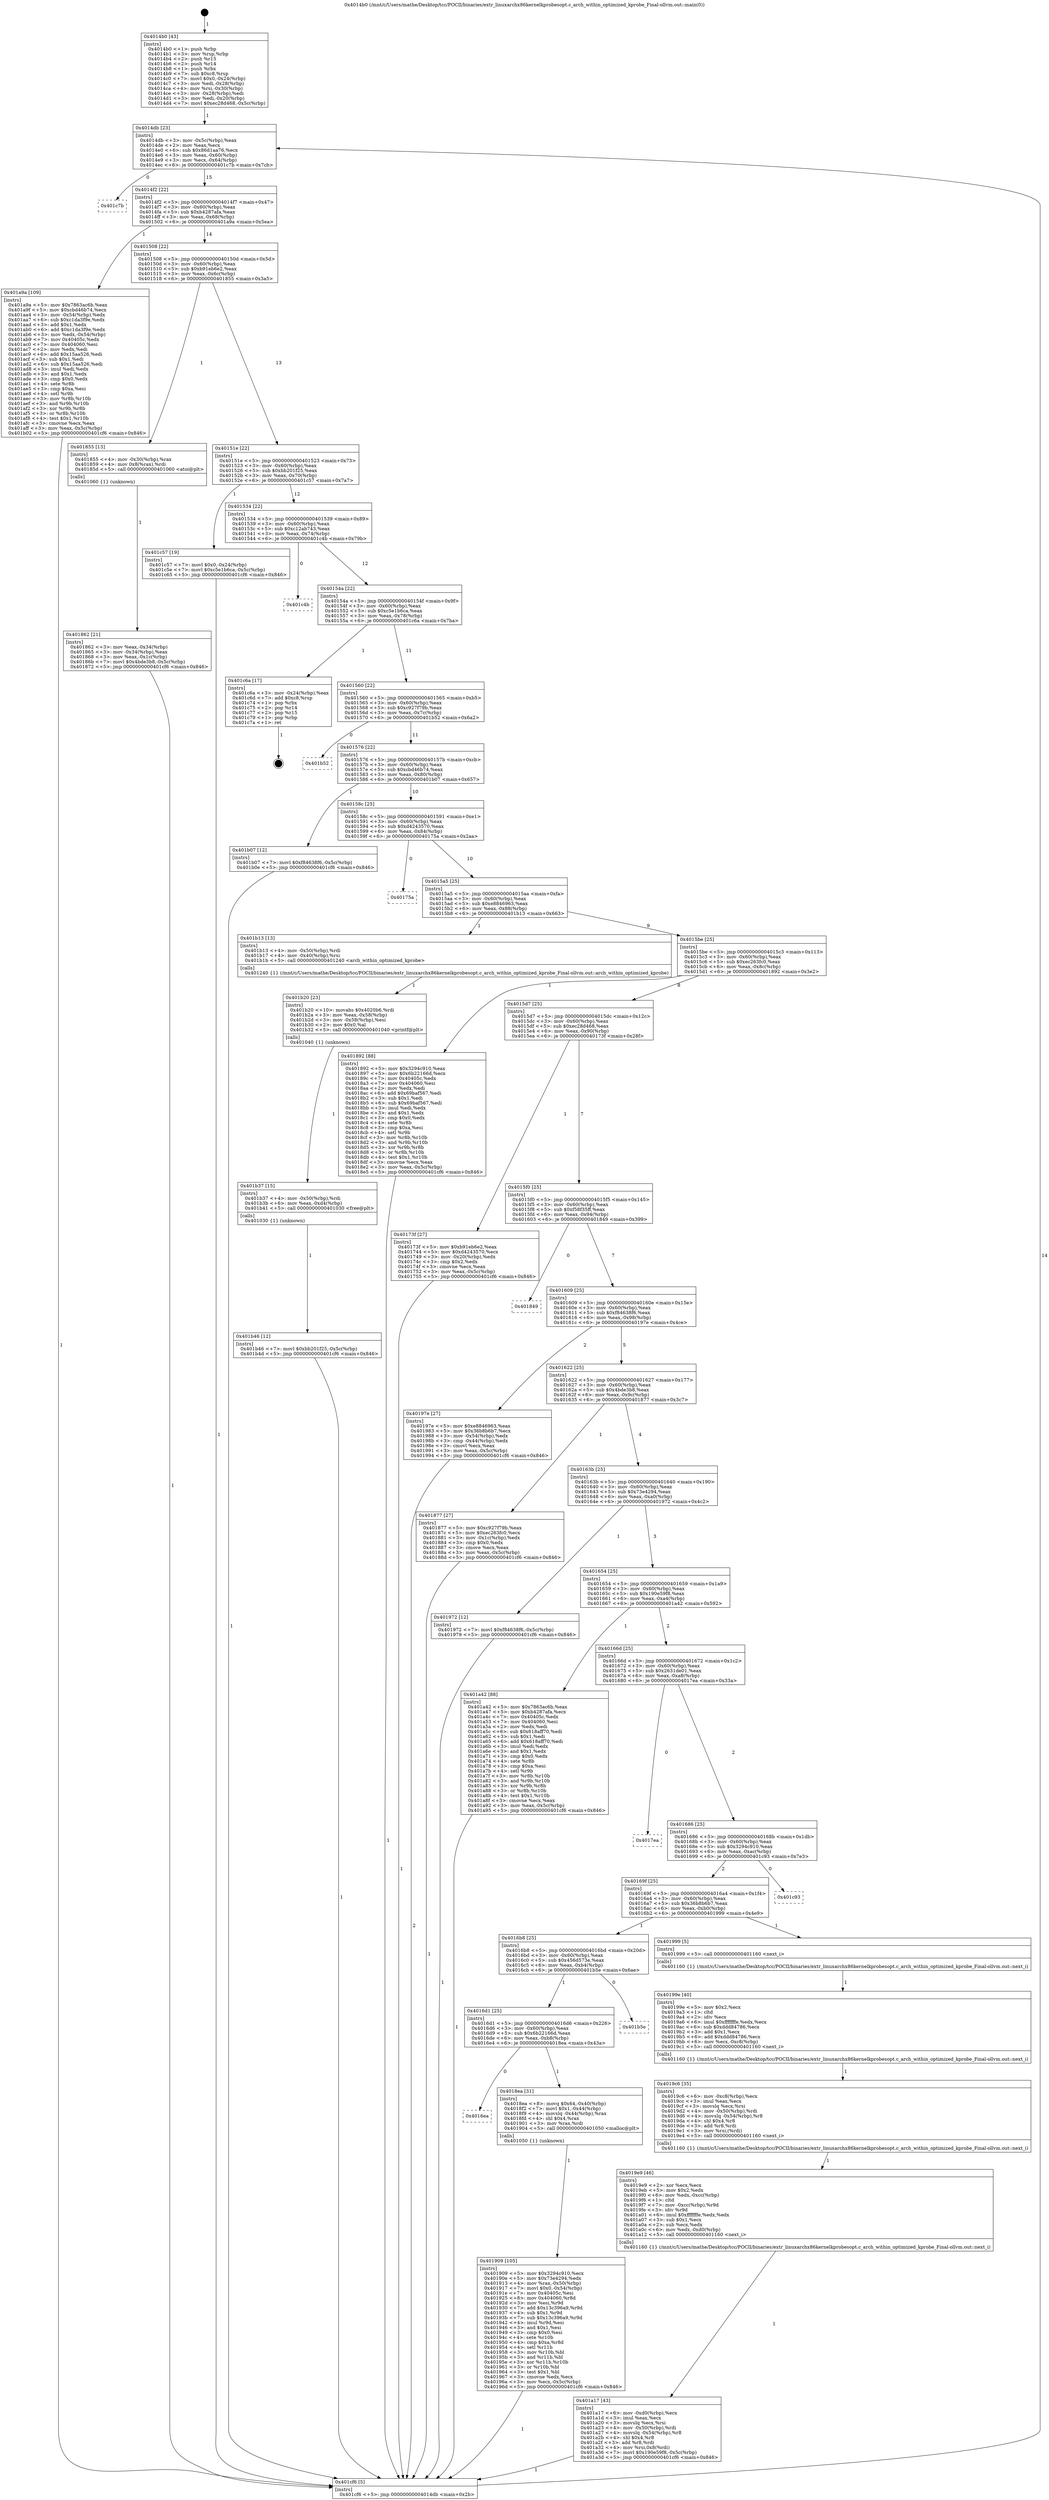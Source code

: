 digraph "0x4014b0" {
  label = "0x4014b0 (/mnt/c/Users/mathe/Desktop/tcc/POCII/binaries/extr_linuxarchx86kernelkprobesopt.c_arch_within_optimized_kprobe_Final-ollvm.out::main(0))"
  labelloc = "t"
  node[shape=record]

  Entry [label="",width=0.3,height=0.3,shape=circle,fillcolor=black,style=filled]
  "0x4014db" [label="{
     0x4014db [23]\l
     | [instrs]\l
     &nbsp;&nbsp;0x4014db \<+3\>: mov -0x5c(%rbp),%eax\l
     &nbsp;&nbsp;0x4014de \<+2\>: mov %eax,%ecx\l
     &nbsp;&nbsp;0x4014e0 \<+6\>: sub $0x86d1aa76,%ecx\l
     &nbsp;&nbsp;0x4014e6 \<+3\>: mov %eax,-0x60(%rbp)\l
     &nbsp;&nbsp;0x4014e9 \<+3\>: mov %ecx,-0x64(%rbp)\l
     &nbsp;&nbsp;0x4014ec \<+6\>: je 0000000000401c7b \<main+0x7cb\>\l
  }"]
  "0x401c7b" [label="{
     0x401c7b\l
  }", style=dashed]
  "0x4014f2" [label="{
     0x4014f2 [22]\l
     | [instrs]\l
     &nbsp;&nbsp;0x4014f2 \<+5\>: jmp 00000000004014f7 \<main+0x47\>\l
     &nbsp;&nbsp;0x4014f7 \<+3\>: mov -0x60(%rbp),%eax\l
     &nbsp;&nbsp;0x4014fa \<+5\>: sub $0xb4287afa,%eax\l
     &nbsp;&nbsp;0x4014ff \<+3\>: mov %eax,-0x68(%rbp)\l
     &nbsp;&nbsp;0x401502 \<+6\>: je 0000000000401a9a \<main+0x5ea\>\l
  }"]
  Exit [label="",width=0.3,height=0.3,shape=circle,fillcolor=black,style=filled,peripheries=2]
  "0x401a9a" [label="{
     0x401a9a [109]\l
     | [instrs]\l
     &nbsp;&nbsp;0x401a9a \<+5\>: mov $0x7863ac6b,%eax\l
     &nbsp;&nbsp;0x401a9f \<+5\>: mov $0xcbd46b74,%ecx\l
     &nbsp;&nbsp;0x401aa4 \<+3\>: mov -0x54(%rbp),%edx\l
     &nbsp;&nbsp;0x401aa7 \<+6\>: sub $0xc1da3f9e,%edx\l
     &nbsp;&nbsp;0x401aad \<+3\>: add $0x1,%edx\l
     &nbsp;&nbsp;0x401ab0 \<+6\>: add $0xc1da3f9e,%edx\l
     &nbsp;&nbsp;0x401ab6 \<+3\>: mov %edx,-0x54(%rbp)\l
     &nbsp;&nbsp;0x401ab9 \<+7\>: mov 0x40405c,%edx\l
     &nbsp;&nbsp;0x401ac0 \<+7\>: mov 0x404060,%esi\l
     &nbsp;&nbsp;0x401ac7 \<+2\>: mov %edx,%edi\l
     &nbsp;&nbsp;0x401ac9 \<+6\>: add $0x15aa526,%edi\l
     &nbsp;&nbsp;0x401acf \<+3\>: sub $0x1,%edi\l
     &nbsp;&nbsp;0x401ad2 \<+6\>: sub $0x15aa526,%edi\l
     &nbsp;&nbsp;0x401ad8 \<+3\>: imul %edi,%edx\l
     &nbsp;&nbsp;0x401adb \<+3\>: and $0x1,%edx\l
     &nbsp;&nbsp;0x401ade \<+3\>: cmp $0x0,%edx\l
     &nbsp;&nbsp;0x401ae1 \<+4\>: sete %r8b\l
     &nbsp;&nbsp;0x401ae5 \<+3\>: cmp $0xa,%esi\l
     &nbsp;&nbsp;0x401ae8 \<+4\>: setl %r9b\l
     &nbsp;&nbsp;0x401aec \<+3\>: mov %r8b,%r10b\l
     &nbsp;&nbsp;0x401aef \<+3\>: and %r9b,%r10b\l
     &nbsp;&nbsp;0x401af2 \<+3\>: xor %r9b,%r8b\l
     &nbsp;&nbsp;0x401af5 \<+3\>: or %r8b,%r10b\l
     &nbsp;&nbsp;0x401af8 \<+4\>: test $0x1,%r10b\l
     &nbsp;&nbsp;0x401afc \<+3\>: cmovne %ecx,%eax\l
     &nbsp;&nbsp;0x401aff \<+3\>: mov %eax,-0x5c(%rbp)\l
     &nbsp;&nbsp;0x401b02 \<+5\>: jmp 0000000000401cf6 \<main+0x846\>\l
  }"]
  "0x401508" [label="{
     0x401508 [22]\l
     | [instrs]\l
     &nbsp;&nbsp;0x401508 \<+5\>: jmp 000000000040150d \<main+0x5d\>\l
     &nbsp;&nbsp;0x40150d \<+3\>: mov -0x60(%rbp),%eax\l
     &nbsp;&nbsp;0x401510 \<+5\>: sub $0xb91eb6e2,%eax\l
     &nbsp;&nbsp;0x401515 \<+3\>: mov %eax,-0x6c(%rbp)\l
     &nbsp;&nbsp;0x401518 \<+6\>: je 0000000000401855 \<main+0x3a5\>\l
  }"]
  "0x401b46" [label="{
     0x401b46 [12]\l
     | [instrs]\l
     &nbsp;&nbsp;0x401b46 \<+7\>: movl $0xbb201f25,-0x5c(%rbp)\l
     &nbsp;&nbsp;0x401b4d \<+5\>: jmp 0000000000401cf6 \<main+0x846\>\l
  }"]
  "0x401855" [label="{
     0x401855 [13]\l
     | [instrs]\l
     &nbsp;&nbsp;0x401855 \<+4\>: mov -0x30(%rbp),%rax\l
     &nbsp;&nbsp;0x401859 \<+4\>: mov 0x8(%rax),%rdi\l
     &nbsp;&nbsp;0x40185d \<+5\>: call 0000000000401060 \<atoi@plt\>\l
     | [calls]\l
     &nbsp;&nbsp;0x401060 \{1\} (unknown)\l
  }"]
  "0x40151e" [label="{
     0x40151e [22]\l
     | [instrs]\l
     &nbsp;&nbsp;0x40151e \<+5\>: jmp 0000000000401523 \<main+0x73\>\l
     &nbsp;&nbsp;0x401523 \<+3\>: mov -0x60(%rbp),%eax\l
     &nbsp;&nbsp;0x401526 \<+5\>: sub $0xbb201f25,%eax\l
     &nbsp;&nbsp;0x40152b \<+3\>: mov %eax,-0x70(%rbp)\l
     &nbsp;&nbsp;0x40152e \<+6\>: je 0000000000401c57 \<main+0x7a7\>\l
  }"]
  "0x401b37" [label="{
     0x401b37 [15]\l
     | [instrs]\l
     &nbsp;&nbsp;0x401b37 \<+4\>: mov -0x50(%rbp),%rdi\l
     &nbsp;&nbsp;0x401b3b \<+6\>: mov %eax,-0xd4(%rbp)\l
     &nbsp;&nbsp;0x401b41 \<+5\>: call 0000000000401030 \<free@plt\>\l
     | [calls]\l
     &nbsp;&nbsp;0x401030 \{1\} (unknown)\l
  }"]
  "0x401c57" [label="{
     0x401c57 [19]\l
     | [instrs]\l
     &nbsp;&nbsp;0x401c57 \<+7\>: movl $0x0,-0x24(%rbp)\l
     &nbsp;&nbsp;0x401c5e \<+7\>: movl $0xc5e1b6ca,-0x5c(%rbp)\l
     &nbsp;&nbsp;0x401c65 \<+5\>: jmp 0000000000401cf6 \<main+0x846\>\l
  }"]
  "0x401534" [label="{
     0x401534 [22]\l
     | [instrs]\l
     &nbsp;&nbsp;0x401534 \<+5\>: jmp 0000000000401539 \<main+0x89\>\l
     &nbsp;&nbsp;0x401539 \<+3\>: mov -0x60(%rbp),%eax\l
     &nbsp;&nbsp;0x40153c \<+5\>: sub $0xc12ab743,%eax\l
     &nbsp;&nbsp;0x401541 \<+3\>: mov %eax,-0x74(%rbp)\l
     &nbsp;&nbsp;0x401544 \<+6\>: je 0000000000401c4b \<main+0x79b\>\l
  }"]
  "0x401b20" [label="{
     0x401b20 [23]\l
     | [instrs]\l
     &nbsp;&nbsp;0x401b20 \<+10\>: movabs $0x4020b6,%rdi\l
     &nbsp;&nbsp;0x401b2a \<+3\>: mov %eax,-0x58(%rbp)\l
     &nbsp;&nbsp;0x401b2d \<+3\>: mov -0x58(%rbp),%esi\l
     &nbsp;&nbsp;0x401b30 \<+2\>: mov $0x0,%al\l
     &nbsp;&nbsp;0x401b32 \<+5\>: call 0000000000401040 \<printf@plt\>\l
     | [calls]\l
     &nbsp;&nbsp;0x401040 \{1\} (unknown)\l
  }"]
  "0x401c4b" [label="{
     0x401c4b\l
  }", style=dashed]
  "0x40154a" [label="{
     0x40154a [22]\l
     | [instrs]\l
     &nbsp;&nbsp;0x40154a \<+5\>: jmp 000000000040154f \<main+0x9f\>\l
     &nbsp;&nbsp;0x40154f \<+3\>: mov -0x60(%rbp),%eax\l
     &nbsp;&nbsp;0x401552 \<+5\>: sub $0xc5e1b6ca,%eax\l
     &nbsp;&nbsp;0x401557 \<+3\>: mov %eax,-0x78(%rbp)\l
     &nbsp;&nbsp;0x40155a \<+6\>: je 0000000000401c6a \<main+0x7ba\>\l
  }"]
  "0x401a17" [label="{
     0x401a17 [43]\l
     | [instrs]\l
     &nbsp;&nbsp;0x401a17 \<+6\>: mov -0xd0(%rbp),%ecx\l
     &nbsp;&nbsp;0x401a1d \<+3\>: imul %eax,%ecx\l
     &nbsp;&nbsp;0x401a20 \<+3\>: movslq %ecx,%rsi\l
     &nbsp;&nbsp;0x401a23 \<+4\>: mov -0x50(%rbp),%rdi\l
     &nbsp;&nbsp;0x401a27 \<+4\>: movslq -0x54(%rbp),%r8\l
     &nbsp;&nbsp;0x401a2b \<+4\>: shl $0x4,%r8\l
     &nbsp;&nbsp;0x401a2f \<+3\>: add %r8,%rdi\l
     &nbsp;&nbsp;0x401a32 \<+4\>: mov %rsi,0x8(%rdi)\l
     &nbsp;&nbsp;0x401a36 \<+7\>: movl $0x190e59f8,-0x5c(%rbp)\l
     &nbsp;&nbsp;0x401a3d \<+5\>: jmp 0000000000401cf6 \<main+0x846\>\l
  }"]
  "0x401c6a" [label="{
     0x401c6a [17]\l
     | [instrs]\l
     &nbsp;&nbsp;0x401c6a \<+3\>: mov -0x24(%rbp),%eax\l
     &nbsp;&nbsp;0x401c6d \<+7\>: add $0xc8,%rsp\l
     &nbsp;&nbsp;0x401c74 \<+1\>: pop %rbx\l
     &nbsp;&nbsp;0x401c75 \<+2\>: pop %r14\l
     &nbsp;&nbsp;0x401c77 \<+2\>: pop %r15\l
     &nbsp;&nbsp;0x401c79 \<+1\>: pop %rbp\l
     &nbsp;&nbsp;0x401c7a \<+1\>: ret\l
  }"]
  "0x401560" [label="{
     0x401560 [22]\l
     | [instrs]\l
     &nbsp;&nbsp;0x401560 \<+5\>: jmp 0000000000401565 \<main+0xb5\>\l
     &nbsp;&nbsp;0x401565 \<+3\>: mov -0x60(%rbp),%eax\l
     &nbsp;&nbsp;0x401568 \<+5\>: sub $0xc927f79b,%eax\l
     &nbsp;&nbsp;0x40156d \<+3\>: mov %eax,-0x7c(%rbp)\l
     &nbsp;&nbsp;0x401570 \<+6\>: je 0000000000401b52 \<main+0x6a2\>\l
  }"]
  "0x4019e9" [label="{
     0x4019e9 [46]\l
     | [instrs]\l
     &nbsp;&nbsp;0x4019e9 \<+2\>: xor %ecx,%ecx\l
     &nbsp;&nbsp;0x4019eb \<+5\>: mov $0x2,%edx\l
     &nbsp;&nbsp;0x4019f0 \<+6\>: mov %edx,-0xcc(%rbp)\l
     &nbsp;&nbsp;0x4019f6 \<+1\>: cltd\l
     &nbsp;&nbsp;0x4019f7 \<+7\>: mov -0xcc(%rbp),%r9d\l
     &nbsp;&nbsp;0x4019fe \<+3\>: idiv %r9d\l
     &nbsp;&nbsp;0x401a01 \<+6\>: imul $0xfffffffe,%edx,%edx\l
     &nbsp;&nbsp;0x401a07 \<+3\>: sub $0x1,%ecx\l
     &nbsp;&nbsp;0x401a0a \<+2\>: sub %ecx,%edx\l
     &nbsp;&nbsp;0x401a0c \<+6\>: mov %edx,-0xd0(%rbp)\l
     &nbsp;&nbsp;0x401a12 \<+5\>: call 0000000000401160 \<next_i\>\l
     | [calls]\l
     &nbsp;&nbsp;0x401160 \{1\} (/mnt/c/Users/mathe/Desktop/tcc/POCII/binaries/extr_linuxarchx86kernelkprobesopt.c_arch_within_optimized_kprobe_Final-ollvm.out::next_i)\l
  }"]
  "0x401b52" [label="{
     0x401b52\l
  }", style=dashed]
  "0x401576" [label="{
     0x401576 [22]\l
     | [instrs]\l
     &nbsp;&nbsp;0x401576 \<+5\>: jmp 000000000040157b \<main+0xcb\>\l
     &nbsp;&nbsp;0x40157b \<+3\>: mov -0x60(%rbp),%eax\l
     &nbsp;&nbsp;0x40157e \<+5\>: sub $0xcbd46b74,%eax\l
     &nbsp;&nbsp;0x401583 \<+3\>: mov %eax,-0x80(%rbp)\l
     &nbsp;&nbsp;0x401586 \<+6\>: je 0000000000401b07 \<main+0x657\>\l
  }"]
  "0x4019c6" [label="{
     0x4019c6 [35]\l
     | [instrs]\l
     &nbsp;&nbsp;0x4019c6 \<+6\>: mov -0xc8(%rbp),%ecx\l
     &nbsp;&nbsp;0x4019cc \<+3\>: imul %eax,%ecx\l
     &nbsp;&nbsp;0x4019cf \<+3\>: movslq %ecx,%rsi\l
     &nbsp;&nbsp;0x4019d2 \<+4\>: mov -0x50(%rbp),%rdi\l
     &nbsp;&nbsp;0x4019d6 \<+4\>: movslq -0x54(%rbp),%r8\l
     &nbsp;&nbsp;0x4019da \<+4\>: shl $0x4,%r8\l
     &nbsp;&nbsp;0x4019de \<+3\>: add %r8,%rdi\l
     &nbsp;&nbsp;0x4019e1 \<+3\>: mov %rsi,(%rdi)\l
     &nbsp;&nbsp;0x4019e4 \<+5\>: call 0000000000401160 \<next_i\>\l
     | [calls]\l
     &nbsp;&nbsp;0x401160 \{1\} (/mnt/c/Users/mathe/Desktop/tcc/POCII/binaries/extr_linuxarchx86kernelkprobesopt.c_arch_within_optimized_kprobe_Final-ollvm.out::next_i)\l
  }"]
  "0x401b07" [label="{
     0x401b07 [12]\l
     | [instrs]\l
     &nbsp;&nbsp;0x401b07 \<+7\>: movl $0xf84638f6,-0x5c(%rbp)\l
     &nbsp;&nbsp;0x401b0e \<+5\>: jmp 0000000000401cf6 \<main+0x846\>\l
  }"]
  "0x40158c" [label="{
     0x40158c [25]\l
     | [instrs]\l
     &nbsp;&nbsp;0x40158c \<+5\>: jmp 0000000000401591 \<main+0xe1\>\l
     &nbsp;&nbsp;0x401591 \<+3\>: mov -0x60(%rbp),%eax\l
     &nbsp;&nbsp;0x401594 \<+5\>: sub $0xd4243570,%eax\l
     &nbsp;&nbsp;0x401599 \<+6\>: mov %eax,-0x84(%rbp)\l
     &nbsp;&nbsp;0x40159f \<+6\>: je 000000000040175a \<main+0x2aa\>\l
  }"]
  "0x40199e" [label="{
     0x40199e [40]\l
     | [instrs]\l
     &nbsp;&nbsp;0x40199e \<+5\>: mov $0x2,%ecx\l
     &nbsp;&nbsp;0x4019a3 \<+1\>: cltd\l
     &nbsp;&nbsp;0x4019a4 \<+2\>: idiv %ecx\l
     &nbsp;&nbsp;0x4019a6 \<+6\>: imul $0xfffffffe,%edx,%ecx\l
     &nbsp;&nbsp;0x4019ac \<+6\>: sub $0xddd84786,%ecx\l
     &nbsp;&nbsp;0x4019b2 \<+3\>: add $0x1,%ecx\l
     &nbsp;&nbsp;0x4019b5 \<+6\>: add $0xddd84786,%ecx\l
     &nbsp;&nbsp;0x4019bb \<+6\>: mov %ecx,-0xc8(%rbp)\l
     &nbsp;&nbsp;0x4019c1 \<+5\>: call 0000000000401160 \<next_i\>\l
     | [calls]\l
     &nbsp;&nbsp;0x401160 \{1\} (/mnt/c/Users/mathe/Desktop/tcc/POCII/binaries/extr_linuxarchx86kernelkprobesopt.c_arch_within_optimized_kprobe_Final-ollvm.out::next_i)\l
  }"]
  "0x40175a" [label="{
     0x40175a\l
  }", style=dashed]
  "0x4015a5" [label="{
     0x4015a5 [25]\l
     | [instrs]\l
     &nbsp;&nbsp;0x4015a5 \<+5\>: jmp 00000000004015aa \<main+0xfa\>\l
     &nbsp;&nbsp;0x4015aa \<+3\>: mov -0x60(%rbp),%eax\l
     &nbsp;&nbsp;0x4015ad \<+5\>: sub $0xe8846963,%eax\l
     &nbsp;&nbsp;0x4015b2 \<+6\>: mov %eax,-0x88(%rbp)\l
     &nbsp;&nbsp;0x4015b8 \<+6\>: je 0000000000401b13 \<main+0x663\>\l
  }"]
  "0x401909" [label="{
     0x401909 [105]\l
     | [instrs]\l
     &nbsp;&nbsp;0x401909 \<+5\>: mov $0x3294c910,%ecx\l
     &nbsp;&nbsp;0x40190e \<+5\>: mov $0x73e4294,%edx\l
     &nbsp;&nbsp;0x401913 \<+4\>: mov %rax,-0x50(%rbp)\l
     &nbsp;&nbsp;0x401917 \<+7\>: movl $0x0,-0x54(%rbp)\l
     &nbsp;&nbsp;0x40191e \<+7\>: mov 0x40405c,%esi\l
     &nbsp;&nbsp;0x401925 \<+8\>: mov 0x404060,%r8d\l
     &nbsp;&nbsp;0x40192d \<+3\>: mov %esi,%r9d\l
     &nbsp;&nbsp;0x401930 \<+7\>: add $0x13c396a9,%r9d\l
     &nbsp;&nbsp;0x401937 \<+4\>: sub $0x1,%r9d\l
     &nbsp;&nbsp;0x40193b \<+7\>: sub $0x13c396a9,%r9d\l
     &nbsp;&nbsp;0x401942 \<+4\>: imul %r9d,%esi\l
     &nbsp;&nbsp;0x401946 \<+3\>: and $0x1,%esi\l
     &nbsp;&nbsp;0x401949 \<+3\>: cmp $0x0,%esi\l
     &nbsp;&nbsp;0x40194c \<+4\>: sete %r10b\l
     &nbsp;&nbsp;0x401950 \<+4\>: cmp $0xa,%r8d\l
     &nbsp;&nbsp;0x401954 \<+4\>: setl %r11b\l
     &nbsp;&nbsp;0x401958 \<+3\>: mov %r10b,%bl\l
     &nbsp;&nbsp;0x40195b \<+3\>: and %r11b,%bl\l
     &nbsp;&nbsp;0x40195e \<+3\>: xor %r11b,%r10b\l
     &nbsp;&nbsp;0x401961 \<+3\>: or %r10b,%bl\l
     &nbsp;&nbsp;0x401964 \<+3\>: test $0x1,%bl\l
     &nbsp;&nbsp;0x401967 \<+3\>: cmovne %edx,%ecx\l
     &nbsp;&nbsp;0x40196a \<+3\>: mov %ecx,-0x5c(%rbp)\l
     &nbsp;&nbsp;0x40196d \<+5\>: jmp 0000000000401cf6 \<main+0x846\>\l
  }"]
  "0x401b13" [label="{
     0x401b13 [13]\l
     | [instrs]\l
     &nbsp;&nbsp;0x401b13 \<+4\>: mov -0x50(%rbp),%rdi\l
     &nbsp;&nbsp;0x401b17 \<+4\>: mov -0x40(%rbp),%rsi\l
     &nbsp;&nbsp;0x401b1b \<+5\>: call 0000000000401240 \<arch_within_optimized_kprobe\>\l
     | [calls]\l
     &nbsp;&nbsp;0x401240 \{1\} (/mnt/c/Users/mathe/Desktop/tcc/POCII/binaries/extr_linuxarchx86kernelkprobesopt.c_arch_within_optimized_kprobe_Final-ollvm.out::arch_within_optimized_kprobe)\l
  }"]
  "0x4015be" [label="{
     0x4015be [25]\l
     | [instrs]\l
     &nbsp;&nbsp;0x4015be \<+5\>: jmp 00000000004015c3 \<main+0x113\>\l
     &nbsp;&nbsp;0x4015c3 \<+3\>: mov -0x60(%rbp),%eax\l
     &nbsp;&nbsp;0x4015c6 \<+5\>: sub $0xec263fc0,%eax\l
     &nbsp;&nbsp;0x4015cb \<+6\>: mov %eax,-0x8c(%rbp)\l
     &nbsp;&nbsp;0x4015d1 \<+6\>: je 0000000000401892 \<main+0x3e2\>\l
  }"]
  "0x4016ea" [label="{
     0x4016ea\l
  }", style=dashed]
  "0x401892" [label="{
     0x401892 [88]\l
     | [instrs]\l
     &nbsp;&nbsp;0x401892 \<+5\>: mov $0x3294c910,%eax\l
     &nbsp;&nbsp;0x401897 \<+5\>: mov $0x6b22166d,%ecx\l
     &nbsp;&nbsp;0x40189c \<+7\>: mov 0x40405c,%edx\l
     &nbsp;&nbsp;0x4018a3 \<+7\>: mov 0x404060,%esi\l
     &nbsp;&nbsp;0x4018aa \<+2\>: mov %edx,%edi\l
     &nbsp;&nbsp;0x4018ac \<+6\>: add $0x69baf567,%edi\l
     &nbsp;&nbsp;0x4018b2 \<+3\>: sub $0x1,%edi\l
     &nbsp;&nbsp;0x4018b5 \<+6\>: sub $0x69baf567,%edi\l
     &nbsp;&nbsp;0x4018bb \<+3\>: imul %edi,%edx\l
     &nbsp;&nbsp;0x4018be \<+3\>: and $0x1,%edx\l
     &nbsp;&nbsp;0x4018c1 \<+3\>: cmp $0x0,%edx\l
     &nbsp;&nbsp;0x4018c4 \<+4\>: sete %r8b\l
     &nbsp;&nbsp;0x4018c8 \<+3\>: cmp $0xa,%esi\l
     &nbsp;&nbsp;0x4018cb \<+4\>: setl %r9b\l
     &nbsp;&nbsp;0x4018cf \<+3\>: mov %r8b,%r10b\l
     &nbsp;&nbsp;0x4018d2 \<+3\>: and %r9b,%r10b\l
     &nbsp;&nbsp;0x4018d5 \<+3\>: xor %r9b,%r8b\l
     &nbsp;&nbsp;0x4018d8 \<+3\>: or %r8b,%r10b\l
     &nbsp;&nbsp;0x4018db \<+4\>: test $0x1,%r10b\l
     &nbsp;&nbsp;0x4018df \<+3\>: cmovne %ecx,%eax\l
     &nbsp;&nbsp;0x4018e2 \<+3\>: mov %eax,-0x5c(%rbp)\l
     &nbsp;&nbsp;0x4018e5 \<+5\>: jmp 0000000000401cf6 \<main+0x846\>\l
  }"]
  "0x4015d7" [label="{
     0x4015d7 [25]\l
     | [instrs]\l
     &nbsp;&nbsp;0x4015d7 \<+5\>: jmp 00000000004015dc \<main+0x12c\>\l
     &nbsp;&nbsp;0x4015dc \<+3\>: mov -0x60(%rbp),%eax\l
     &nbsp;&nbsp;0x4015df \<+5\>: sub $0xec28d468,%eax\l
     &nbsp;&nbsp;0x4015e4 \<+6\>: mov %eax,-0x90(%rbp)\l
     &nbsp;&nbsp;0x4015ea \<+6\>: je 000000000040173f \<main+0x28f\>\l
  }"]
  "0x4018ea" [label="{
     0x4018ea [31]\l
     | [instrs]\l
     &nbsp;&nbsp;0x4018ea \<+8\>: movq $0x64,-0x40(%rbp)\l
     &nbsp;&nbsp;0x4018f2 \<+7\>: movl $0x1,-0x44(%rbp)\l
     &nbsp;&nbsp;0x4018f9 \<+4\>: movslq -0x44(%rbp),%rax\l
     &nbsp;&nbsp;0x4018fd \<+4\>: shl $0x4,%rax\l
     &nbsp;&nbsp;0x401901 \<+3\>: mov %rax,%rdi\l
     &nbsp;&nbsp;0x401904 \<+5\>: call 0000000000401050 \<malloc@plt\>\l
     | [calls]\l
     &nbsp;&nbsp;0x401050 \{1\} (unknown)\l
  }"]
  "0x40173f" [label="{
     0x40173f [27]\l
     | [instrs]\l
     &nbsp;&nbsp;0x40173f \<+5\>: mov $0xb91eb6e2,%eax\l
     &nbsp;&nbsp;0x401744 \<+5\>: mov $0xd4243570,%ecx\l
     &nbsp;&nbsp;0x401749 \<+3\>: mov -0x20(%rbp),%edx\l
     &nbsp;&nbsp;0x40174c \<+3\>: cmp $0x2,%edx\l
     &nbsp;&nbsp;0x40174f \<+3\>: cmovne %ecx,%eax\l
     &nbsp;&nbsp;0x401752 \<+3\>: mov %eax,-0x5c(%rbp)\l
     &nbsp;&nbsp;0x401755 \<+5\>: jmp 0000000000401cf6 \<main+0x846\>\l
  }"]
  "0x4015f0" [label="{
     0x4015f0 [25]\l
     | [instrs]\l
     &nbsp;&nbsp;0x4015f0 \<+5\>: jmp 00000000004015f5 \<main+0x145\>\l
     &nbsp;&nbsp;0x4015f5 \<+3\>: mov -0x60(%rbp),%eax\l
     &nbsp;&nbsp;0x4015f8 \<+5\>: sub $0xf58f35ff,%eax\l
     &nbsp;&nbsp;0x4015fd \<+6\>: mov %eax,-0x94(%rbp)\l
     &nbsp;&nbsp;0x401603 \<+6\>: je 0000000000401849 \<main+0x399\>\l
  }"]
  "0x401cf6" [label="{
     0x401cf6 [5]\l
     | [instrs]\l
     &nbsp;&nbsp;0x401cf6 \<+5\>: jmp 00000000004014db \<main+0x2b\>\l
  }"]
  "0x4014b0" [label="{
     0x4014b0 [43]\l
     | [instrs]\l
     &nbsp;&nbsp;0x4014b0 \<+1\>: push %rbp\l
     &nbsp;&nbsp;0x4014b1 \<+3\>: mov %rsp,%rbp\l
     &nbsp;&nbsp;0x4014b4 \<+2\>: push %r15\l
     &nbsp;&nbsp;0x4014b6 \<+2\>: push %r14\l
     &nbsp;&nbsp;0x4014b8 \<+1\>: push %rbx\l
     &nbsp;&nbsp;0x4014b9 \<+7\>: sub $0xc8,%rsp\l
     &nbsp;&nbsp;0x4014c0 \<+7\>: movl $0x0,-0x24(%rbp)\l
     &nbsp;&nbsp;0x4014c7 \<+3\>: mov %edi,-0x28(%rbp)\l
     &nbsp;&nbsp;0x4014ca \<+4\>: mov %rsi,-0x30(%rbp)\l
     &nbsp;&nbsp;0x4014ce \<+3\>: mov -0x28(%rbp),%edi\l
     &nbsp;&nbsp;0x4014d1 \<+3\>: mov %edi,-0x20(%rbp)\l
     &nbsp;&nbsp;0x4014d4 \<+7\>: movl $0xec28d468,-0x5c(%rbp)\l
  }"]
  "0x401862" [label="{
     0x401862 [21]\l
     | [instrs]\l
     &nbsp;&nbsp;0x401862 \<+3\>: mov %eax,-0x34(%rbp)\l
     &nbsp;&nbsp;0x401865 \<+3\>: mov -0x34(%rbp),%eax\l
     &nbsp;&nbsp;0x401868 \<+3\>: mov %eax,-0x1c(%rbp)\l
     &nbsp;&nbsp;0x40186b \<+7\>: movl $0x4bde3b8,-0x5c(%rbp)\l
     &nbsp;&nbsp;0x401872 \<+5\>: jmp 0000000000401cf6 \<main+0x846\>\l
  }"]
  "0x4016d1" [label="{
     0x4016d1 [25]\l
     | [instrs]\l
     &nbsp;&nbsp;0x4016d1 \<+5\>: jmp 00000000004016d6 \<main+0x226\>\l
     &nbsp;&nbsp;0x4016d6 \<+3\>: mov -0x60(%rbp),%eax\l
     &nbsp;&nbsp;0x4016d9 \<+5\>: sub $0x6b22166d,%eax\l
     &nbsp;&nbsp;0x4016de \<+6\>: mov %eax,-0xb8(%rbp)\l
     &nbsp;&nbsp;0x4016e4 \<+6\>: je 00000000004018ea \<main+0x43a\>\l
  }"]
  "0x401849" [label="{
     0x401849\l
  }", style=dashed]
  "0x401609" [label="{
     0x401609 [25]\l
     | [instrs]\l
     &nbsp;&nbsp;0x401609 \<+5\>: jmp 000000000040160e \<main+0x15e\>\l
     &nbsp;&nbsp;0x40160e \<+3\>: mov -0x60(%rbp),%eax\l
     &nbsp;&nbsp;0x401611 \<+5\>: sub $0xf84638f6,%eax\l
     &nbsp;&nbsp;0x401616 \<+6\>: mov %eax,-0x98(%rbp)\l
     &nbsp;&nbsp;0x40161c \<+6\>: je 000000000040197e \<main+0x4ce\>\l
  }"]
  "0x401b5e" [label="{
     0x401b5e\l
  }", style=dashed]
  "0x40197e" [label="{
     0x40197e [27]\l
     | [instrs]\l
     &nbsp;&nbsp;0x40197e \<+5\>: mov $0xe8846963,%eax\l
     &nbsp;&nbsp;0x401983 \<+5\>: mov $0x36b8b6b7,%ecx\l
     &nbsp;&nbsp;0x401988 \<+3\>: mov -0x54(%rbp),%edx\l
     &nbsp;&nbsp;0x40198b \<+3\>: cmp -0x44(%rbp),%edx\l
     &nbsp;&nbsp;0x40198e \<+3\>: cmovl %ecx,%eax\l
     &nbsp;&nbsp;0x401991 \<+3\>: mov %eax,-0x5c(%rbp)\l
     &nbsp;&nbsp;0x401994 \<+5\>: jmp 0000000000401cf6 \<main+0x846\>\l
  }"]
  "0x401622" [label="{
     0x401622 [25]\l
     | [instrs]\l
     &nbsp;&nbsp;0x401622 \<+5\>: jmp 0000000000401627 \<main+0x177\>\l
     &nbsp;&nbsp;0x401627 \<+3\>: mov -0x60(%rbp),%eax\l
     &nbsp;&nbsp;0x40162a \<+5\>: sub $0x4bde3b8,%eax\l
     &nbsp;&nbsp;0x40162f \<+6\>: mov %eax,-0x9c(%rbp)\l
     &nbsp;&nbsp;0x401635 \<+6\>: je 0000000000401877 \<main+0x3c7\>\l
  }"]
  "0x4016b8" [label="{
     0x4016b8 [25]\l
     | [instrs]\l
     &nbsp;&nbsp;0x4016b8 \<+5\>: jmp 00000000004016bd \<main+0x20d\>\l
     &nbsp;&nbsp;0x4016bd \<+3\>: mov -0x60(%rbp),%eax\l
     &nbsp;&nbsp;0x4016c0 \<+5\>: sub $0x456d573e,%eax\l
     &nbsp;&nbsp;0x4016c5 \<+6\>: mov %eax,-0xb4(%rbp)\l
     &nbsp;&nbsp;0x4016cb \<+6\>: je 0000000000401b5e \<main+0x6ae\>\l
  }"]
  "0x401877" [label="{
     0x401877 [27]\l
     | [instrs]\l
     &nbsp;&nbsp;0x401877 \<+5\>: mov $0xc927f79b,%eax\l
     &nbsp;&nbsp;0x40187c \<+5\>: mov $0xec263fc0,%ecx\l
     &nbsp;&nbsp;0x401881 \<+3\>: mov -0x1c(%rbp),%edx\l
     &nbsp;&nbsp;0x401884 \<+3\>: cmp $0x0,%edx\l
     &nbsp;&nbsp;0x401887 \<+3\>: cmove %ecx,%eax\l
     &nbsp;&nbsp;0x40188a \<+3\>: mov %eax,-0x5c(%rbp)\l
     &nbsp;&nbsp;0x40188d \<+5\>: jmp 0000000000401cf6 \<main+0x846\>\l
  }"]
  "0x40163b" [label="{
     0x40163b [25]\l
     | [instrs]\l
     &nbsp;&nbsp;0x40163b \<+5\>: jmp 0000000000401640 \<main+0x190\>\l
     &nbsp;&nbsp;0x401640 \<+3\>: mov -0x60(%rbp),%eax\l
     &nbsp;&nbsp;0x401643 \<+5\>: sub $0x73e4294,%eax\l
     &nbsp;&nbsp;0x401648 \<+6\>: mov %eax,-0xa0(%rbp)\l
     &nbsp;&nbsp;0x40164e \<+6\>: je 0000000000401972 \<main+0x4c2\>\l
  }"]
  "0x401999" [label="{
     0x401999 [5]\l
     | [instrs]\l
     &nbsp;&nbsp;0x401999 \<+5\>: call 0000000000401160 \<next_i\>\l
     | [calls]\l
     &nbsp;&nbsp;0x401160 \{1\} (/mnt/c/Users/mathe/Desktop/tcc/POCII/binaries/extr_linuxarchx86kernelkprobesopt.c_arch_within_optimized_kprobe_Final-ollvm.out::next_i)\l
  }"]
  "0x401972" [label="{
     0x401972 [12]\l
     | [instrs]\l
     &nbsp;&nbsp;0x401972 \<+7\>: movl $0xf84638f6,-0x5c(%rbp)\l
     &nbsp;&nbsp;0x401979 \<+5\>: jmp 0000000000401cf6 \<main+0x846\>\l
  }"]
  "0x401654" [label="{
     0x401654 [25]\l
     | [instrs]\l
     &nbsp;&nbsp;0x401654 \<+5\>: jmp 0000000000401659 \<main+0x1a9\>\l
     &nbsp;&nbsp;0x401659 \<+3\>: mov -0x60(%rbp),%eax\l
     &nbsp;&nbsp;0x40165c \<+5\>: sub $0x190e59f8,%eax\l
     &nbsp;&nbsp;0x401661 \<+6\>: mov %eax,-0xa4(%rbp)\l
     &nbsp;&nbsp;0x401667 \<+6\>: je 0000000000401a42 \<main+0x592\>\l
  }"]
  "0x40169f" [label="{
     0x40169f [25]\l
     | [instrs]\l
     &nbsp;&nbsp;0x40169f \<+5\>: jmp 00000000004016a4 \<main+0x1f4\>\l
     &nbsp;&nbsp;0x4016a4 \<+3\>: mov -0x60(%rbp),%eax\l
     &nbsp;&nbsp;0x4016a7 \<+5\>: sub $0x36b8b6b7,%eax\l
     &nbsp;&nbsp;0x4016ac \<+6\>: mov %eax,-0xb0(%rbp)\l
     &nbsp;&nbsp;0x4016b2 \<+6\>: je 0000000000401999 \<main+0x4e9\>\l
  }"]
  "0x401a42" [label="{
     0x401a42 [88]\l
     | [instrs]\l
     &nbsp;&nbsp;0x401a42 \<+5\>: mov $0x7863ac6b,%eax\l
     &nbsp;&nbsp;0x401a47 \<+5\>: mov $0xb4287afa,%ecx\l
     &nbsp;&nbsp;0x401a4c \<+7\>: mov 0x40405c,%edx\l
     &nbsp;&nbsp;0x401a53 \<+7\>: mov 0x404060,%esi\l
     &nbsp;&nbsp;0x401a5a \<+2\>: mov %edx,%edi\l
     &nbsp;&nbsp;0x401a5c \<+6\>: sub $0x618aff70,%edi\l
     &nbsp;&nbsp;0x401a62 \<+3\>: sub $0x1,%edi\l
     &nbsp;&nbsp;0x401a65 \<+6\>: add $0x618aff70,%edi\l
     &nbsp;&nbsp;0x401a6b \<+3\>: imul %edi,%edx\l
     &nbsp;&nbsp;0x401a6e \<+3\>: and $0x1,%edx\l
     &nbsp;&nbsp;0x401a71 \<+3\>: cmp $0x0,%edx\l
     &nbsp;&nbsp;0x401a74 \<+4\>: sete %r8b\l
     &nbsp;&nbsp;0x401a78 \<+3\>: cmp $0xa,%esi\l
     &nbsp;&nbsp;0x401a7b \<+4\>: setl %r9b\l
     &nbsp;&nbsp;0x401a7f \<+3\>: mov %r8b,%r10b\l
     &nbsp;&nbsp;0x401a82 \<+3\>: and %r9b,%r10b\l
     &nbsp;&nbsp;0x401a85 \<+3\>: xor %r9b,%r8b\l
     &nbsp;&nbsp;0x401a88 \<+3\>: or %r8b,%r10b\l
     &nbsp;&nbsp;0x401a8b \<+4\>: test $0x1,%r10b\l
     &nbsp;&nbsp;0x401a8f \<+3\>: cmovne %ecx,%eax\l
     &nbsp;&nbsp;0x401a92 \<+3\>: mov %eax,-0x5c(%rbp)\l
     &nbsp;&nbsp;0x401a95 \<+5\>: jmp 0000000000401cf6 \<main+0x846\>\l
  }"]
  "0x40166d" [label="{
     0x40166d [25]\l
     | [instrs]\l
     &nbsp;&nbsp;0x40166d \<+5\>: jmp 0000000000401672 \<main+0x1c2\>\l
     &nbsp;&nbsp;0x401672 \<+3\>: mov -0x60(%rbp),%eax\l
     &nbsp;&nbsp;0x401675 \<+5\>: sub $0x2631de01,%eax\l
     &nbsp;&nbsp;0x40167a \<+6\>: mov %eax,-0xa8(%rbp)\l
     &nbsp;&nbsp;0x401680 \<+6\>: je 00000000004017ea \<main+0x33a\>\l
  }"]
  "0x401c93" [label="{
     0x401c93\l
  }", style=dashed]
  "0x4017ea" [label="{
     0x4017ea\l
  }", style=dashed]
  "0x401686" [label="{
     0x401686 [25]\l
     | [instrs]\l
     &nbsp;&nbsp;0x401686 \<+5\>: jmp 000000000040168b \<main+0x1db\>\l
     &nbsp;&nbsp;0x40168b \<+3\>: mov -0x60(%rbp),%eax\l
     &nbsp;&nbsp;0x40168e \<+5\>: sub $0x3294c910,%eax\l
     &nbsp;&nbsp;0x401693 \<+6\>: mov %eax,-0xac(%rbp)\l
     &nbsp;&nbsp;0x401699 \<+6\>: je 0000000000401c93 \<main+0x7e3\>\l
  }"]
  Entry -> "0x4014b0" [label=" 1"]
  "0x4014db" -> "0x401c7b" [label=" 0"]
  "0x4014db" -> "0x4014f2" [label=" 15"]
  "0x401c6a" -> Exit [label=" 1"]
  "0x4014f2" -> "0x401a9a" [label=" 1"]
  "0x4014f2" -> "0x401508" [label=" 14"]
  "0x401c57" -> "0x401cf6" [label=" 1"]
  "0x401508" -> "0x401855" [label=" 1"]
  "0x401508" -> "0x40151e" [label=" 13"]
  "0x401b46" -> "0x401cf6" [label=" 1"]
  "0x40151e" -> "0x401c57" [label=" 1"]
  "0x40151e" -> "0x401534" [label=" 12"]
  "0x401b37" -> "0x401b46" [label=" 1"]
  "0x401534" -> "0x401c4b" [label=" 0"]
  "0x401534" -> "0x40154a" [label=" 12"]
  "0x401b20" -> "0x401b37" [label=" 1"]
  "0x40154a" -> "0x401c6a" [label=" 1"]
  "0x40154a" -> "0x401560" [label=" 11"]
  "0x401b13" -> "0x401b20" [label=" 1"]
  "0x401560" -> "0x401b52" [label=" 0"]
  "0x401560" -> "0x401576" [label=" 11"]
  "0x401b07" -> "0x401cf6" [label=" 1"]
  "0x401576" -> "0x401b07" [label=" 1"]
  "0x401576" -> "0x40158c" [label=" 10"]
  "0x401a9a" -> "0x401cf6" [label=" 1"]
  "0x40158c" -> "0x40175a" [label=" 0"]
  "0x40158c" -> "0x4015a5" [label=" 10"]
  "0x401a42" -> "0x401cf6" [label=" 1"]
  "0x4015a5" -> "0x401b13" [label=" 1"]
  "0x4015a5" -> "0x4015be" [label=" 9"]
  "0x401a17" -> "0x401cf6" [label=" 1"]
  "0x4015be" -> "0x401892" [label=" 1"]
  "0x4015be" -> "0x4015d7" [label=" 8"]
  "0x4019e9" -> "0x401a17" [label=" 1"]
  "0x4015d7" -> "0x40173f" [label=" 1"]
  "0x4015d7" -> "0x4015f0" [label=" 7"]
  "0x40173f" -> "0x401cf6" [label=" 1"]
  "0x4014b0" -> "0x4014db" [label=" 1"]
  "0x401cf6" -> "0x4014db" [label=" 14"]
  "0x401855" -> "0x401862" [label=" 1"]
  "0x401862" -> "0x401cf6" [label=" 1"]
  "0x4019c6" -> "0x4019e9" [label=" 1"]
  "0x4015f0" -> "0x401849" [label=" 0"]
  "0x4015f0" -> "0x401609" [label=" 7"]
  "0x401999" -> "0x40199e" [label=" 1"]
  "0x401609" -> "0x40197e" [label=" 2"]
  "0x401609" -> "0x401622" [label=" 5"]
  "0x40197e" -> "0x401cf6" [label=" 2"]
  "0x401622" -> "0x401877" [label=" 1"]
  "0x401622" -> "0x40163b" [label=" 4"]
  "0x401877" -> "0x401cf6" [label=" 1"]
  "0x401892" -> "0x401cf6" [label=" 1"]
  "0x401909" -> "0x401cf6" [label=" 1"]
  "0x40163b" -> "0x401972" [label=" 1"]
  "0x40163b" -> "0x401654" [label=" 3"]
  "0x4018ea" -> "0x401909" [label=" 1"]
  "0x401654" -> "0x401a42" [label=" 1"]
  "0x401654" -> "0x40166d" [label=" 2"]
  "0x4016d1" -> "0x4018ea" [label=" 1"]
  "0x40166d" -> "0x4017ea" [label=" 0"]
  "0x40166d" -> "0x401686" [label=" 2"]
  "0x40199e" -> "0x4019c6" [label=" 1"]
  "0x401686" -> "0x401c93" [label=" 0"]
  "0x401686" -> "0x40169f" [label=" 2"]
  "0x4016d1" -> "0x4016ea" [label=" 0"]
  "0x40169f" -> "0x401999" [label=" 1"]
  "0x40169f" -> "0x4016b8" [label=" 1"]
  "0x401972" -> "0x401cf6" [label=" 1"]
  "0x4016b8" -> "0x401b5e" [label=" 0"]
  "0x4016b8" -> "0x4016d1" [label=" 1"]
}

